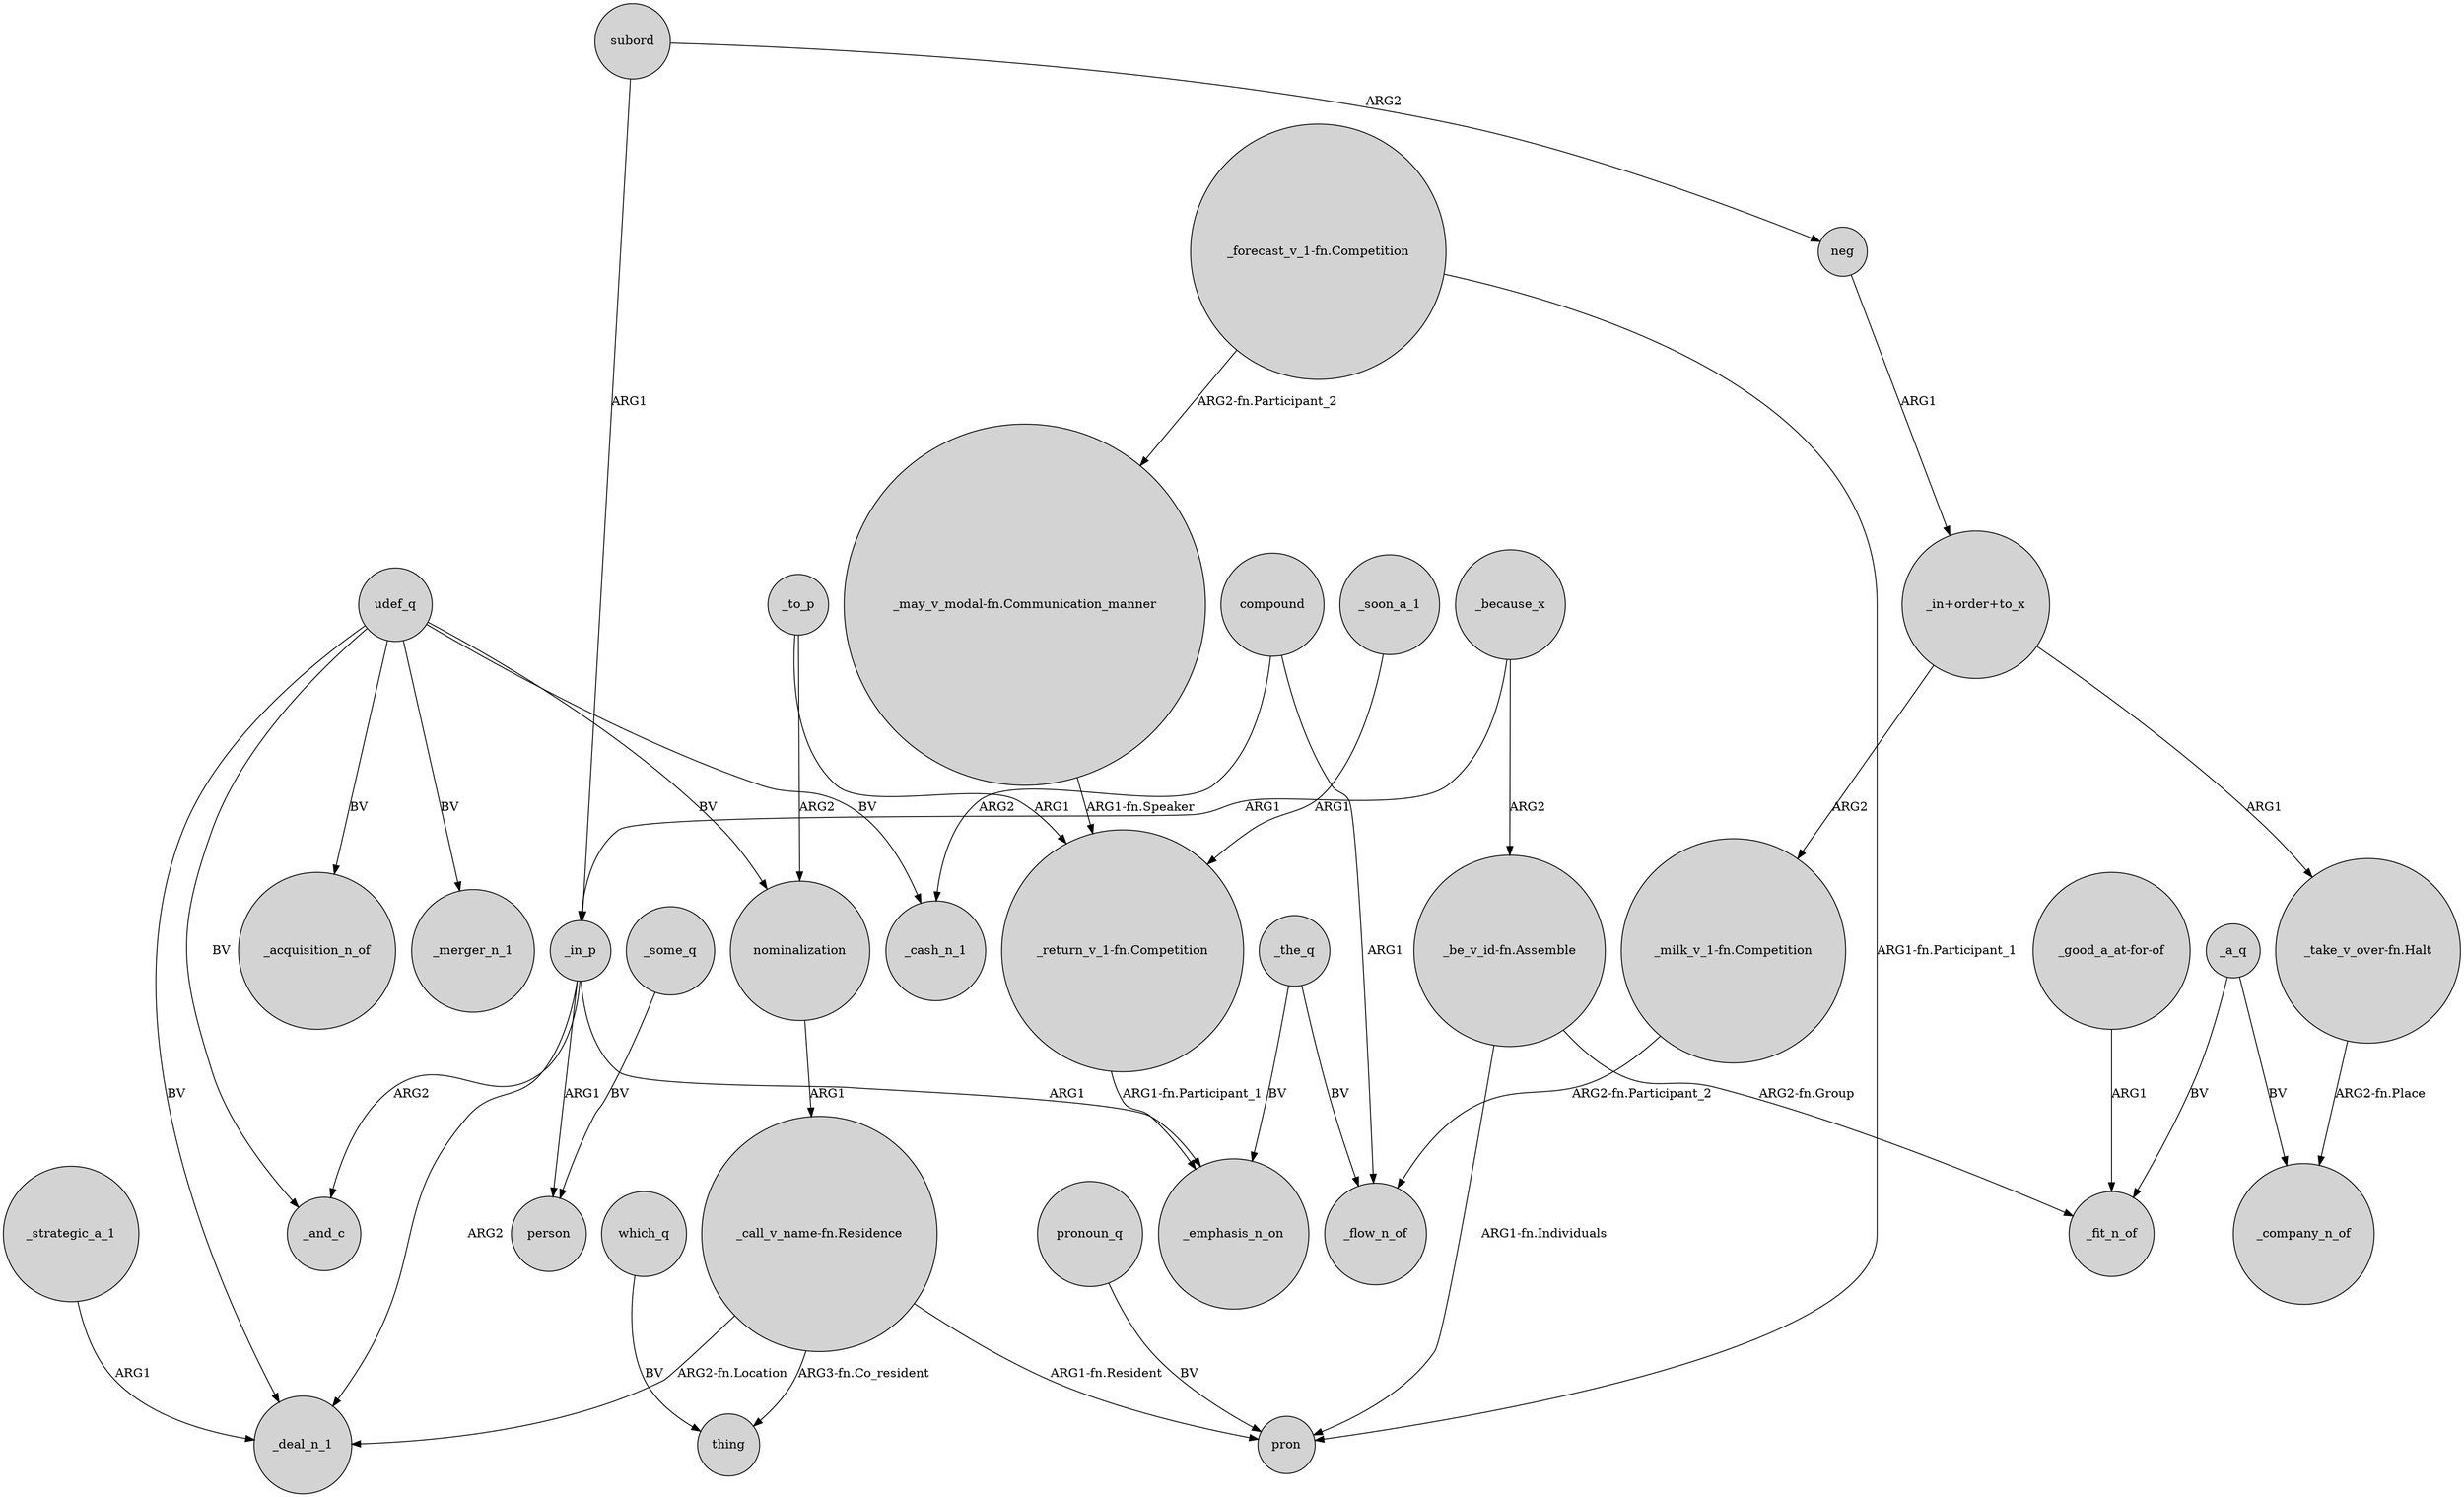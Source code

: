 digraph {
	node [shape=circle style=filled]
	_some_q -> person [label=BV]
	nominalization -> "_call_v_name-fn.Residence" [label=ARG1]
	_in_p -> _and_c [label=ARG2]
	udef_q -> _cash_n_1 [label=BV]
	"_forecast_v_1-fn.Competition" -> pron [label="ARG1-fn.Participant_1"]
	compound -> _cash_n_1 [label=ARG2]
	_because_x -> _in_p [label=ARG1]
	"_take_v_over-fn.Halt" -> _company_n_of [label="ARG2-fn.Place"]
	"_be_v_id-fn.Assemble" -> pron [label="ARG1-fn.Individuals"]
	"_forecast_v_1-fn.Competition" -> "_may_v_modal-fn.Communication_manner" [label="ARG2-fn.Participant_2"]
	"_call_v_name-fn.Residence" -> pron [label="ARG1-fn.Resident"]
	udef_q -> nominalization [label=BV]
	which_q -> thing [label=BV]
	subord -> neg [label=ARG2]
	_a_q -> _company_n_of [label=BV]
	_in_p -> _deal_n_1 [label=ARG2]
	_in_p -> _emphasis_n_on [label=ARG1]
	_the_q -> _flow_n_of [label=BV]
	"_in+order+to_x" -> "_milk_v_1-fn.Competition" [label=ARG2]
	udef_q -> _and_c [label=BV]
	neg -> "_in+order+to_x" [label=ARG1]
	_to_p -> nominalization [label=ARG2]
	"_return_v_1-fn.Competition" -> _emphasis_n_on [label="ARG1-fn.Participant_1"]
	pronoun_q -> pron [label=BV]
	_to_p -> "_return_v_1-fn.Competition" [label=ARG1]
	_soon_a_1 -> "_return_v_1-fn.Competition" [label=ARG1]
	"_milk_v_1-fn.Competition" -> _flow_n_of [label="ARG2-fn.Participant_2"]
	subord -> _in_p [label=ARG1]
	"_call_v_name-fn.Residence" -> _deal_n_1 [label="ARG2-fn.Location"]
	compound -> _flow_n_of [label=ARG1]
	"_good_a_at-for-of" -> _fit_n_of [label=ARG1]
	udef_q -> _deal_n_1 [label=BV]
	_the_q -> _emphasis_n_on [label=BV]
	"_may_v_modal-fn.Communication_manner" -> "_return_v_1-fn.Competition" [label="ARG1-fn.Speaker"]
	_because_x -> "_be_v_id-fn.Assemble" [label=ARG2]
	"_in+order+to_x" -> "_take_v_over-fn.Halt" [label=ARG1]
	"_be_v_id-fn.Assemble" -> _fit_n_of [label="ARG2-fn.Group"]
	_a_q -> _fit_n_of [label=BV]
	_in_p -> person [label=ARG1]
	_strategic_a_1 -> _deal_n_1 [label=ARG1]
	udef_q -> _merger_n_1 [label=BV]
	"_call_v_name-fn.Residence" -> thing [label="ARG3-fn.Co_resident"]
	udef_q -> _acquisition_n_of [label=BV]
}
